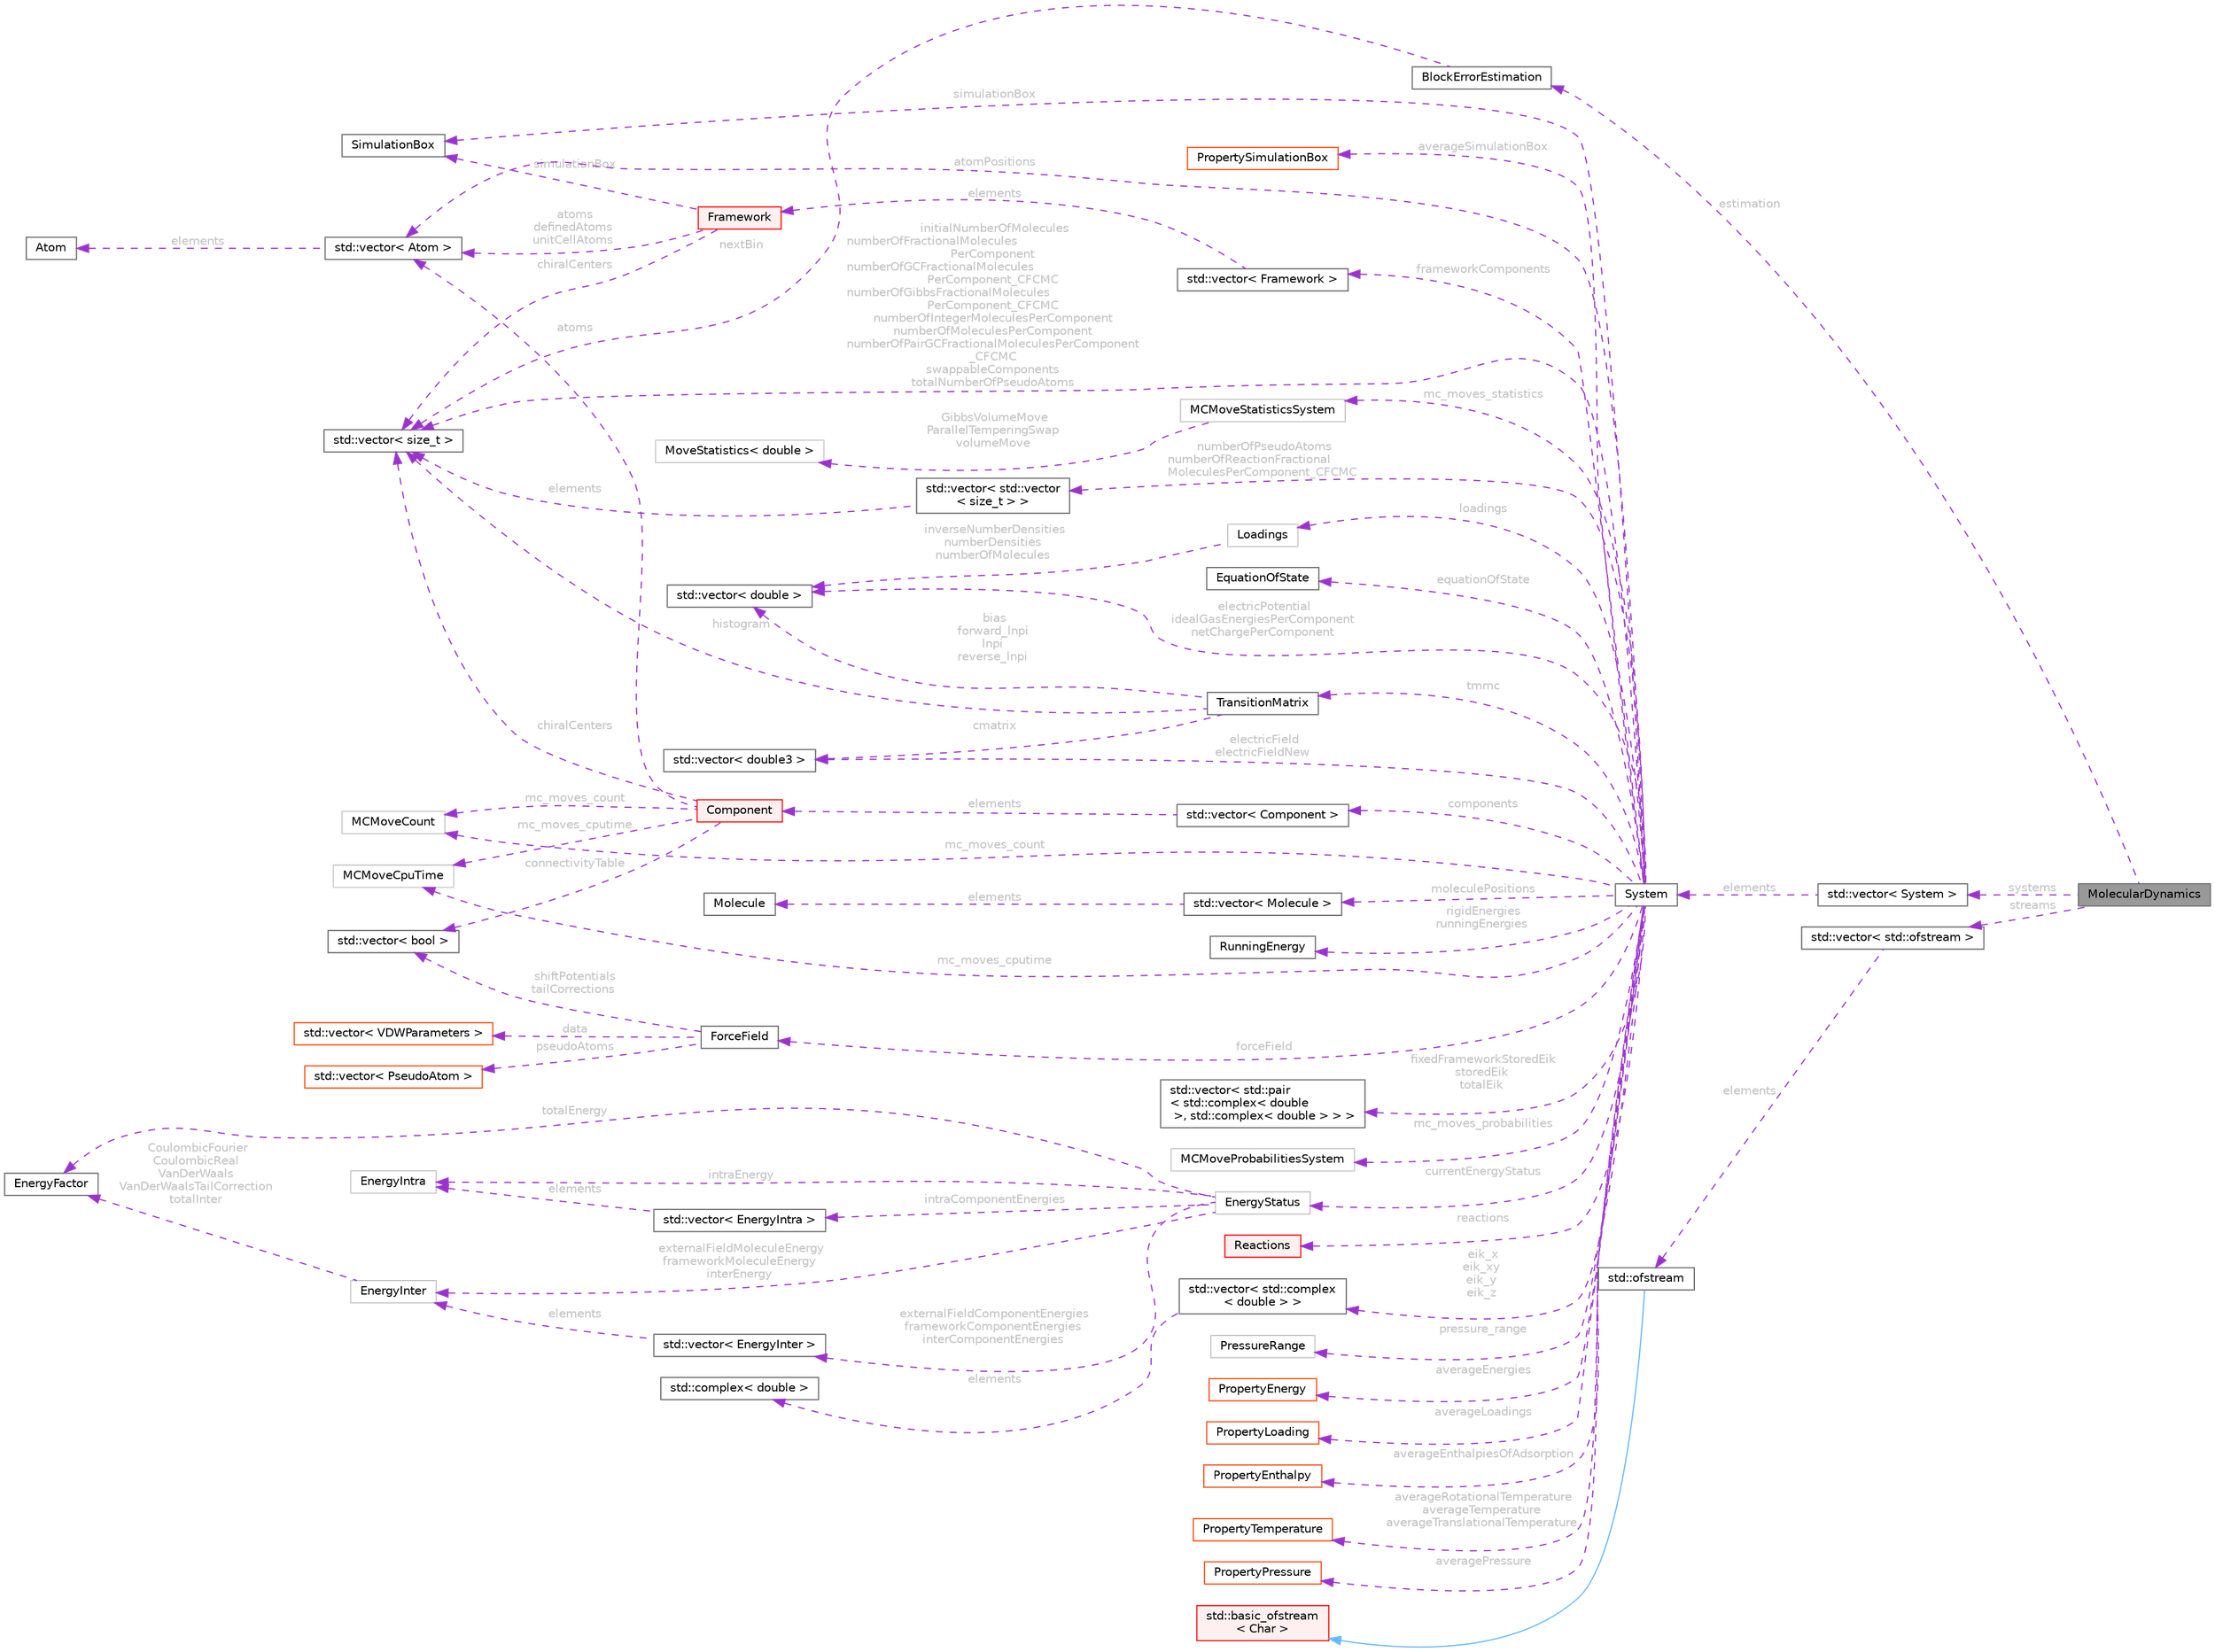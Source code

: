 digraph "MolecularDynamics"
{
 // LATEX_PDF_SIZE
  bgcolor="transparent";
  edge [fontname=Helvetica,fontsize=10,labelfontname=Helvetica,labelfontsize=10];
  node [fontname=Helvetica,fontsize=10,shape=box,height=0.2,width=0.4];
  rankdir="LR";
  Node1 [id="Node000001",label="MolecularDynamics",height=0.2,width=0.4,color="gray40", fillcolor="grey60", style="filled", fontcolor="black",tooltip="Represents a molecular dynamics simulation."];
  Node2 -> Node1 [id="edge1_Node000001_Node000002",dir="back",color="darkorchid3",style="dashed",tooltip=" ",label=" systems",fontcolor="grey" ];
  Node2 [id="Node000002",label="std::vector\< System \>",height=0.2,width=0.4,color="gray40", fillcolor="white", style="filled",tooltip=" "];
  Node3 -> Node2 [id="edge2_Node000002_Node000003",dir="back",color="darkorchid3",style="dashed",tooltip=" ",label=" elements",fontcolor="grey" ];
  Node3 [id="Node000003",label="System",height=0.2,width=0.4,color="gray40", fillcolor="white", style="filled",URL="$structSystem.html",tooltip="Represents the central system for simulations."];
  Node4 -> Node3 [id="edge3_Node000003_Node000004",dir="back",color="darkorchid3",style="dashed",tooltip=" ",label=" frameworkComponents",fontcolor="grey" ];
  Node4 [id="Node000004",label="std::vector\< Framework \>",height=0.2,width=0.4,color="gray40", fillcolor="white", style="filled",tooltip=" "];
  Node5 -> Node4 [id="edge4_Node000004_Node000005",dir="back",color="darkorchid3",style="dashed",tooltip=" ",label=" elements",fontcolor="grey" ];
  Node5 [id="Node000005",label="Framework",height=0.2,width=0.4,color="red", fillcolor="#FFF0F0", style="filled",URL="$structFramework.html",tooltip="Represents a framework in the simulation system."];
  Node6 -> Node5 [id="edge5_Node000005_Node000006",dir="back",color="darkorchid3",style="dashed",tooltip=" ",label=" simulationBox",fontcolor="grey" ];
  Node6 [id="Node000006",label="SimulationBox",height=0.2,width=0.4,color="gray40", fillcolor="white", style="filled",URL="$structSimulationBox.html",tooltip="Represents a simulation box used in simulations."];
  Node9 -> Node5 [id="edge6_Node000005_Node000009",dir="back",color="darkorchid3",style="dashed",tooltip=" ",label=" atoms\ndefinedAtoms\nunitCellAtoms",fontcolor="grey" ];
  Node9 [id="Node000009",label="std::vector\< Atom \>",height=0.2,width=0.4,color="gray40", fillcolor="white", style="filled",tooltip=" "];
  Node10 -> Node9 [id="edge7_Node000009_Node000010",dir="back",color="darkorchid3",style="dashed",tooltip=" ",label=" elements",fontcolor="grey" ];
  Node10 [id="Node000010",label="Atom",height=0.2,width=0.4,color="gray40", fillcolor="white", style="filled",URL="$structAtom.html",tooltip="Represents an atom in the simulation system."];
  Node11 -> Node5 [id="edge8_Node000005_Node000011",dir="back",color="darkorchid3",style="dashed",tooltip=" ",label=" chiralCenters",fontcolor="grey" ];
  Node11 [id="Node000011",label="std::vector\< size_t \>",height=0.2,width=0.4,color="gray40", fillcolor="white", style="filled",tooltip=" "];
  Node19 -> Node3 [id="edge9_Node000003_Node000019",dir="back",color="darkorchid3",style="dashed",tooltip=" ",label=" components",fontcolor="grey" ];
  Node19 [id="Node000019",label="std::vector\< Component \>",height=0.2,width=0.4,color="gray40", fillcolor="white", style="filled",tooltip=" "];
  Node20 -> Node19 [id="edge10_Node000019_Node000020",dir="back",color="darkorchid3",style="dashed",tooltip=" ",label=" elements",fontcolor="grey" ];
  Node20 [id="Node000020",label="Component",height=0.2,width=0.4,color="red", fillcolor="#FFF0F0", style="filled",URL="$structComponent.html",tooltip="Represents a component within the simulation system."];
  Node9 -> Node20 [id="edge11_Node000020_Node000009",dir="back",color="darkorchid3",style="dashed",tooltip=" ",label=" atoms",fontcolor="grey" ];
  Node11 -> Node20 [id="edge12_Node000020_Node000011",dir="back",color="darkorchid3",style="dashed",tooltip=" ",label=" chiralCenters",fontcolor="grey" ];
  Node29 -> Node20 [id="edge13_Node000020_Node000029",dir="back",color="darkorchid3",style="dashed",tooltip=" ",label=" connectivityTable",fontcolor="grey" ];
  Node29 [id="Node000029",label="std::vector\< bool \>",height=0.2,width=0.4,color="gray40", fillcolor="white", style="filled",tooltip=" "];
  Node34 -> Node20 [id="edge14_Node000020_Node000034",dir="back",color="darkorchid3",style="dashed",tooltip=" ",label=" mc_moves_cputime",fontcolor="grey" ];
  Node34 [id="Node000034",label="MCMoveCpuTime",height=0.2,width=0.4,color="grey75", fillcolor="white", style="filled",URL="$structMCMoveCpuTime.html",tooltip=" "];
  Node35 -> Node20 [id="edge15_Node000020_Node000035",dir="back",color="darkorchid3",style="dashed",tooltip=" ",label=" mc_moves_count",fontcolor="grey" ];
  Node35 [id="Node000035",label="MCMoveCount",height=0.2,width=0.4,color="grey75", fillcolor="white", style="filled",URL="$structMCMoveCount.html",tooltip=" "];
  Node40 -> Node3 [id="edge16_Node000003_Node000040",dir="back",color="darkorchid3",style="dashed",tooltip=" ",label=" equationOfState",fontcolor="grey" ];
  Node40 [id="Node000040",label="EquationOfState",height=0.2,width=0.4,color="gray40", fillcolor="white", style="filled",URL="$structEquationOfState.html",tooltip="Represents the equation of state for fluid mixtures in the simulation."];
  Node41 -> Node3 [id="edge17_Node000003_Node000041",dir="back",color="darkorchid3",style="dashed",tooltip=" ",label=" loadings",fontcolor="grey" ];
  Node41 [id="Node000041",label="Loadings",height=0.2,width=0.4,color="grey75", fillcolor="white", style="filled",URL="$structLoadings.html",tooltip=" "];
  Node24 -> Node41 [id="edge18_Node000041_Node000024",dir="back",color="darkorchid3",style="dashed",tooltip=" ",label=" inverseNumberDensities\nnumberDensities\nnumberOfMolecules",fontcolor="grey" ];
  Node24 [id="Node000024",label="std::vector\< double \>",height=0.2,width=0.4,color="gray40", fillcolor="white", style="filled",tooltip=" "];
  Node11 -> Node3 [id="edge19_Node000003_Node000011",dir="back",color="darkorchid3",style="dashed",tooltip=" ",label=" initialNumberOfMolecules\nnumberOfFractionalMolecules\lPerComponent\nnumberOfGCFractionalMolecules\lPerComponent_CFCMC\nnumberOfGibbsFractionalMolecules\lPerComponent_CFCMC\nnumberOfIntegerMoleculesPerComponent\nnumberOfMoleculesPerComponent\nnumberOfPairGCFractionalMoleculesPerComponent\l_CFCMC\nswappableComponents\ntotalNumberOfPseudoAtoms",fontcolor="grey" ];
  Node42 -> Node3 [id="edge20_Node000003_Node000042",dir="back",color="darkorchid3",style="dashed",tooltip=" ",label=" numberOfPseudoAtoms\nnumberOfReactionFractional\lMoleculesPerComponent_CFCMC",fontcolor="grey" ];
  Node42 [id="Node000042",label="std::vector\< std::vector\l\< size_t \> \>",height=0.2,width=0.4,color="gray40", fillcolor="white", style="filled",tooltip=" "];
  Node11 -> Node42 [id="edge21_Node000042_Node000011",dir="back",color="darkorchid3",style="dashed",tooltip=" ",label=" elements",fontcolor="grey" ];
  Node24 -> Node3 [id="edge22_Node000003_Node000024",dir="back",color="darkorchid3",style="dashed",tooltip=" ",label=" electricPotential\nidealGasEnergiesPerComponent\nnetChargePerComponent",fontcolor="grey" ];
  Node43 -> Node3 [id="edge23_Node000003_Node000043",dir="back",color="darkorchid3",style="dashed",tooltip=" ",label=" forceField",fontcolor="grey" ];
  Node43 [id="Node000043",label="ForceField",height=0.2,width=0.4,color="gray40", fillcolor="white", style="filled",URL="$structForceField.html",tooltip="Represents the force field used in simulations."];
  Node44 -> Node43 [id="edge24_Node000043_Node000044",dir="back",color="darkorchid3",style="dashed",tooltip=" ",label=" data",fontcolor="grey" ];
  Node44 [id="Node000044",label="std::vector\< VDWParameters \>",height=0.2,width=0.4,color="orangered", fillcolor="white", style="filled",tooltip=" "];
  Node29 -> Node43 [id="edge25_Node000043_Node000029",dir="back",color="darkorchid3",style="dashed",tooltip=" ",label=" shiftPotentials\ntailCorrections",fontcolor="grey" ];
  Node46 -> Node43 [id="edge26_Node000043_Node000046",dir="back",color="darkorchid3",style="dashed",tooltip=" ",label=" pseudoAtoms",fontcolor="grey" ];
  Node46 [id="Node000046",label="std::vector\< PseudoAtom \>",height=0.2,width=0.4,color="orangered", fillcolor="white", style="filled",tooltip=" "];
  Node6 -> Node3 [id="edge27_Node000003_Node000006",dir="back",color="darkorchid3",style="dashed",tooltip=" ",label=" simulationBox",fontcolor="grey" ];
  Node9 -> Node3 [id="edge28_Node000003_Node000009",dir="back",color="darkorchid3",style="dashed",tooltip=" ",label=" atomPositions",fontcolor="grey" ];
  Node48 -> Node3 [id="edge29_Node000003_Node000048",dir="back",color="darkorchid3",style="dashed",tooltip=" ",label=" moleculePositions",fontcolor="grey" ];
  Node48 [id="Node000048",label="std::vector\< Molecule \>",height=0.2,width=0.4,color="gray40", fillcolor="white", style="filled",tooltip=" "];
  Node49 -> Node48 [id="edge30_Node000048_Node000049",dir="back",color="darkorchid3",style="dashed",tooltip=" ",label=" elements",fontcolor="grey" ];
  Node49 [id="Node000049",label="Molecule",height=0.2,width=0.4,color="gray40", fillcolor="white", style="filled",URL="$structMolecule.html",tooltip="Represents a molecule in the simulation system."];
  Node50 -> Node3 [id="edge31_Node000003_Node000050",dir="back",color="darkorchid3",style="dashed",tooltip=" ",label=" electricField\nelectricFieldNew",fontcolor="grey" ];
  Node50 [id="Node000050",label="std::vector\< double3 \>",height=0.2,width=0.4,color="gray40", fillcolor="white", style="filled",tooltip=" "];
  Node51 -> Node3 [id="edge32_Node000003_Node000051",dir="back",color="darkorchid3",style="dashed",tooltip=" ",label=" rigidEnergies\nrunningEnergies",fontcolor="grey" ];
  Node51 [id="Node000051",label="RunningEnergy",height=0.2,width=0.4,color="gray40", fillcolor="white", style="filled",URL="$structRunningEnergy.html",tooltip="Accumulates energy components during simulation."];
  Node52 -> Node3 [id="edge33_Node000003_Node000052",dir="back",color="darkorchid3",style="dashed",tooltip=" ",label=" currentEnergyStatus",fontcolor="grey" ];
  Node52 [id="Node000052",label="EnergyStatus",height=0.2,width=0.4,color="grey75", fillcolor="white", style="filled",URL="$structEnergyStatus.html",tooltip=" "];
  Node53 -> Node52 [id="edge34_Node000052_Node000053",dir="back",color="darkorchid3",style="dashed",tooltip=" ",label=" totalEnergy",fontcolor="grey" ];
  Node53 [id="Node000053",label="EnergyFactor",height=0.2,width=0.4,color="gray40", fillcolor="white", style="filled",URL="$structEnergyFactor.html",tooltip="Represents an energy factor with energy and its derivative with respect to lambda."];
  Node54 -> Node52 [id="edge35_Node000052_Node000054",dir="back",color="darkorchid3",style="dashed",tooltip=" ",label=" intraEnergy",fontcolor="grey" ];
  Node54 [id="Node000054",label="EnergyIntra",height=0.2,width=0.4,color="grey75", fillcolor="white", style="filled",URL="$structEnergyIntra.html",tooltip=" "];
  Node55 -> Node52 [id="edge36_Node000052_Node000055",dir="back",color="darkorchid3",style="dashed",tooltip=" ",label=" externalFieldMoleculeEnergy\nframeworkMoleculeEnergy\ninterEnergy",fontcolor="grey" ];
  Node55 [id="Node000055",label="EnergyInter",height=0.2,width=0.4,color="grey75", fillcolor="white", style="filled",URL="$structEnergyInter.html",tooltip=" "];
  Node53 -> Node55 [id="edge37_Node000055_Node000053",dir="back",color="darkorchid3",style="dashed",tooltip=" ",label=" CoulombicFourier\nCoulombicReal\nVanDerWaals\nVanDerWaalsTailCorrection\ntotalInter",fontcolor="grey" ];
  Node56 -> Node52 [id="edge38_Node000052_Node000056",dir="back",color="darkorchid3",style="dashed",tooltip=" ",label=" intraComponentEnergies",fontcolor="grey" ];
  Node56 [id="Node000056",label="std::vector\< EnergyIntra \>",height=0.2,width=0.4,color="gray40", fillcolor="white", style="filled",tooltip=" "];
  Node54 -> Node56 [id="edge39_Node000056_Node000054",dir="back",color="darkorchid3",style="dashed",tooltip=" ",label=" elements",fontcolor="grey" ];
  Node57 -> Node52 [id="edge40_Node000052_Node000057",dir="back",color="darkorchid3",style="dashed",tooltip=" ",label=" externalFieldComponentEnergies\nframeworkComponentEnergies\ninterComponentEnergies",fontcolor="grey" ];
  Node57 [id="Node000057",label="std::vector\< EnergyInter \>",height=0.2,width=0.4,color="gray40", fillcolor="white", style="filled",tooltip=" "];
  Node55 -> Node57 [id="edge41_Node000057_Node000055",dir="back",color="darkorchid3",style="dashed",tooltip=" ",label=" elements",fontcolor="grey" ];
  Node58 -> Node3 [id="edge42_Node000003_Node000058",dir="back",color="darkorchid3",style="dashed",tooltip=" ",label=" eik_x\neik_xy\neik_y\neik_z",fontcolor="grey" ];
  Node58 [id="Node000058",label="std::vector\< std::complex\l\< double \> \>",height=0.2,width=0.4,color="gray40", fillcolor="white", style="filled",tooltip=" "];
  Node59 -> Node58 [id="edge43_Node000058_Node000059",dir="back",color="darkorchid3",style="dashed",tooltip=" ",label=" elements",fontcolor="grey" ];
  Node59 [id="Node000059",label="std::complex\< double \>",height=0.2,width=0.4,color="gray40", fillcolor="white", style="filled",tooltip=" "];
  Node60 -> Node3 [id="edge44_Node000003_Node000060",dir="back",color="darkorchid3",style="dashed",tooltip=" ",label=" fixedFrameworkStoredEik\nstoredEik\ntotalEik",fontcolor="grey" ];
  Node60 [id="Node000060",label="std::vector\< std::pair\l\< std::complex\< double\l \>, std::complex\< double \> \> \>",height=0.2,width=0.4,color="gray40", fillcolor="white", style="filled",tooltip=" "];
  Node61 -> Node3 [id="edge45_Node000003_Node000061",dir="back",color="darkorchid3",style="dashed",tooltip=" ",label=" mc_moves_probabilities",fontcolor="grey" ];
  Node61 [id="Node000061",label="MCMoveProbabilitiesSystem",height=0.2,width=0.4,color="grey75", fillcolor="white", style="filled",URL="$structMCMoveProbabilitiesSystem.html",tooltip=" "];
  Node62 -> Node3 [id="edge46_Node000003_Node000062",dir="back",color="darkorchid3",style="dashed",tooltip=" ",label=" mc_moves_statistics",fontcolor="grey" ];
  Node62 [id="Node000062",label="MCMoveStatisticsSystem",height=0.2,width=0.4,color="grey75", fillcolor="white", style="filled",URL="$structMCMoveStatisticsSystem.html",tooltip=" "];
  Node33 -> Node62 [id="edge47_Node000062_Node000033",dir="back",color="darkorchid3",style="dashed",tooltip=" ",label=" GibbsVolumeMove\nParallelTemperingSwap\nvolumeMove",fontcolor="grey" ];
  Node33 [id="Node000033",label="MoveStatistics\< double \>",height=0.2,width=0.4,color="grey75", fillcolor="white", style="filled",URL="$structMoveStatistics.html",tooltip=" "];
  Node34 -> Node3 [id="edge48_Node000003_Node000034",dir="back",color="darkorchid3",style="dashed",tooltip=" ",label=" mc_moves_cputime",fontcolor="grey" ];
  Node35 -> Node3 [id="edge49_Node000003_Node000035",dir="back",color="darkorchid3",style="dashed",tooltip=" ",label=" mc_moves_count",fontcolor="grey" ];
  Node63 -> Node3 [id="edge50_Node000003_Node000063",dir="back",color="darkorchid3",style="dashed",tooltip=" ",label=" reactions",fontcolor="grey" ];
  Node63 [id="Node000063",label="Reactions",height=0.2,width=0.4,color="red", fillcolor="#FFF0F0", style="filled",URL="$structReactions.html",tooltip="Manages a collection of reactions within the simulation system."];
  Node66 -> Node3 [id="edge51_Node000003_Node000066",dir="back",color="darkorchid3",style="dashed",tooltip=" ",label=" tmmc",fontcolor="grey" ];
  Node66 [id="Node000066",label="TransitionMatrix",height=0.2,width=0.4,color="gray40", fillcolor="white", style="filled",URL="$structTransitionMatrix.html",tooltip="Represents the transition matrix for TMMC simulations."];
  Node50 -> Node66 [id="edge52_Node000066_Node000050",dir="back",color="darkorchid3",style="dashed",tooltip=" ",label=" cmatrix",fontcolor="grey" ];
  Node24 -> Node66 [id="edge53_Node000066_Node000024",dir="back",color="darkorchid3",style="dashed",tooltip=" ",label=" bias\nforward_lnpi\nlnpi\nreverse_lnpi",fontcolor="grey" ];
  Node11 -> Node66 [id="edge54_Node000066_Node000011",dir="back",color="darkorchid3",style="dashed",tooltip=" ",label=" histogram",fontcolor="grey" ];
  Node67 -> Node3 [id="edge55_Node000003_Node000067",dir="back",color="darkorchid3",style="dashed",tooltip=" ",label=" pressure_range",fontcolor="grey" ];
  Node67 [id="Node000067",label="PressureRange",height=0.2,width=0.4,color="grey75", fillcolor="white", style="filled",URL="$structPressureRange.html",tooltip=" "];
  Node68 -> Node3 [id="edge56_Node000003_Node000068",dir="back",color="darkorchid3",style="dashed",tooltip=" ",label=" averageEnergies",fontcolor="grey" ];
  Node68 [id="Node000068",label="PropertyEnergy",height=0.2,width=0.4,color="orangered", fillcolor="white", style="filled",URL="$structPropertyEnergy.html",tooltip=" "];
  Node70 -> Node3 [id="edge57_Node000003_Node000070",dir="back",color="darkorchid3",style="dashed",tooltip=" ",label=" averageLoadings",fontcolor="grey" ];
  Node70 [id="Node000070",label="PropertyLoading",height=0.2,width=0.4,color="orangered", fillcolor="white", style="filled",URL="$structPropertyLoading.html",tooltip=" "];
  Node72 -> Node3 [id="edge58_Node000003_Node000072",dir="back",color="darkorchid3",style="dashed",tooltip=" ",label=" averageEnthalpiesOfAdsorption",fontcolor="grey" ];
  Node72 [id="Node000072",label="PropertyEnthalpy",height=0.2,width=0.4,color="orangered", fillcolor="white", style="filled",URL="$structPropertyEnthalpy.html",tooltip=" "];
  Node74 -> Node3 [id="edge59_Node000003_Node000074",dir="back",color="darkorchid3",style="dashed",tooltip=" ",label=" averageRotationalTemperature\naverageTemperature\naverageTranslationalTemperature",fontcolor="grey" ];
  Node74 [id="Node000074",label="PropertyTemperature",height=0.2,width=0.4,color="orangered", fillcolor="white", style="filled",URL="$structPropertyTemperature.html",tooltip=" "];
  Node75 -> Node3 [id="edge60_Node000003_Node000075",dir="back",color="darkorchid3",style="dashed",tooltip=" ",label=" averagePressure",fontcolor="grey" ];
  Node75 [id="Node000075",label="PropertyPressure",height=0.2,width=0.4,color="orangered", fillcolor="white", style="filled",URL="$structPropertyPressure.html",tooltip=" "];
  Node77 -> Node3 [id="edge61_Node000003_Node000077",dir="back",color="darkorchid3",style="dashed",tooltip=" ",label=" averageSimulationBox",fontcolor="grey" ];
  Node77 [id="Node000077",label="PropertySimulationBox",height=0.2,width=0.4,color="orangered", fillcolor="white", style="filled",URL="$structPropertySimulationBox.html",tooltip=" "];
  Node79 -> Node1 [id="edge62_Node000001_Node000079",dir="back",color="darkorchid3",style="dashed",tooltip=" ",label=" streams",fontcolor="grey" ];
  Node79 [id="Node000079",label="std::vector\< std::ofstream \>",height=0.2,width=0.4,color="gray40", fillcolor="white", style="filled",tooltip=" "];
  Node80 -> Node79 [id="edge63_Node000079_Node000080",dir="back",color="darkorchid3",style="dashed",tooltip=" ",label=" elements",fontcolor="grey" ];
  Node80 [id="Node000080",label="std::ofstream",height=0.2,width=0.4,color="gray40", fillcolor="white", style="filled",tooltip=" "];
  Node81 -> Node80 [id="edge64_Node000080_Node000081",dir="back",color="steelblue1",style="solid",tooltip=" "];
  Node81 [id="Node000081",label="std::basic_ofstream\l\< Char \>",height=0.2,width=0.4,color="red", fillcolor="#FFF0F0", style="filled",tooltip=" "];
  Node85 -> Node1 [id="edge65_Node000001_Node000085",dir="back",color="darkorchid3",style="dashed",tooltip=" ",label=" estimation",fontcolor="grey" ];
  Node85 [id="Node000085",label="BlockErrorEstimation",height=0.2,width=0.4,color="gray40", fillcolor="white", style="filled",URL="$structBlockErrorEstimation.html",tooltip="Manages block error estimation for statistical analysis."];
  Node11 -> Node85 [id="edge66_Node000085_Node000011",dir="back",color="darkorchid3",style="dashed",tooltip=" ",label=" nextBin",fontcolor="grey" ];
}
